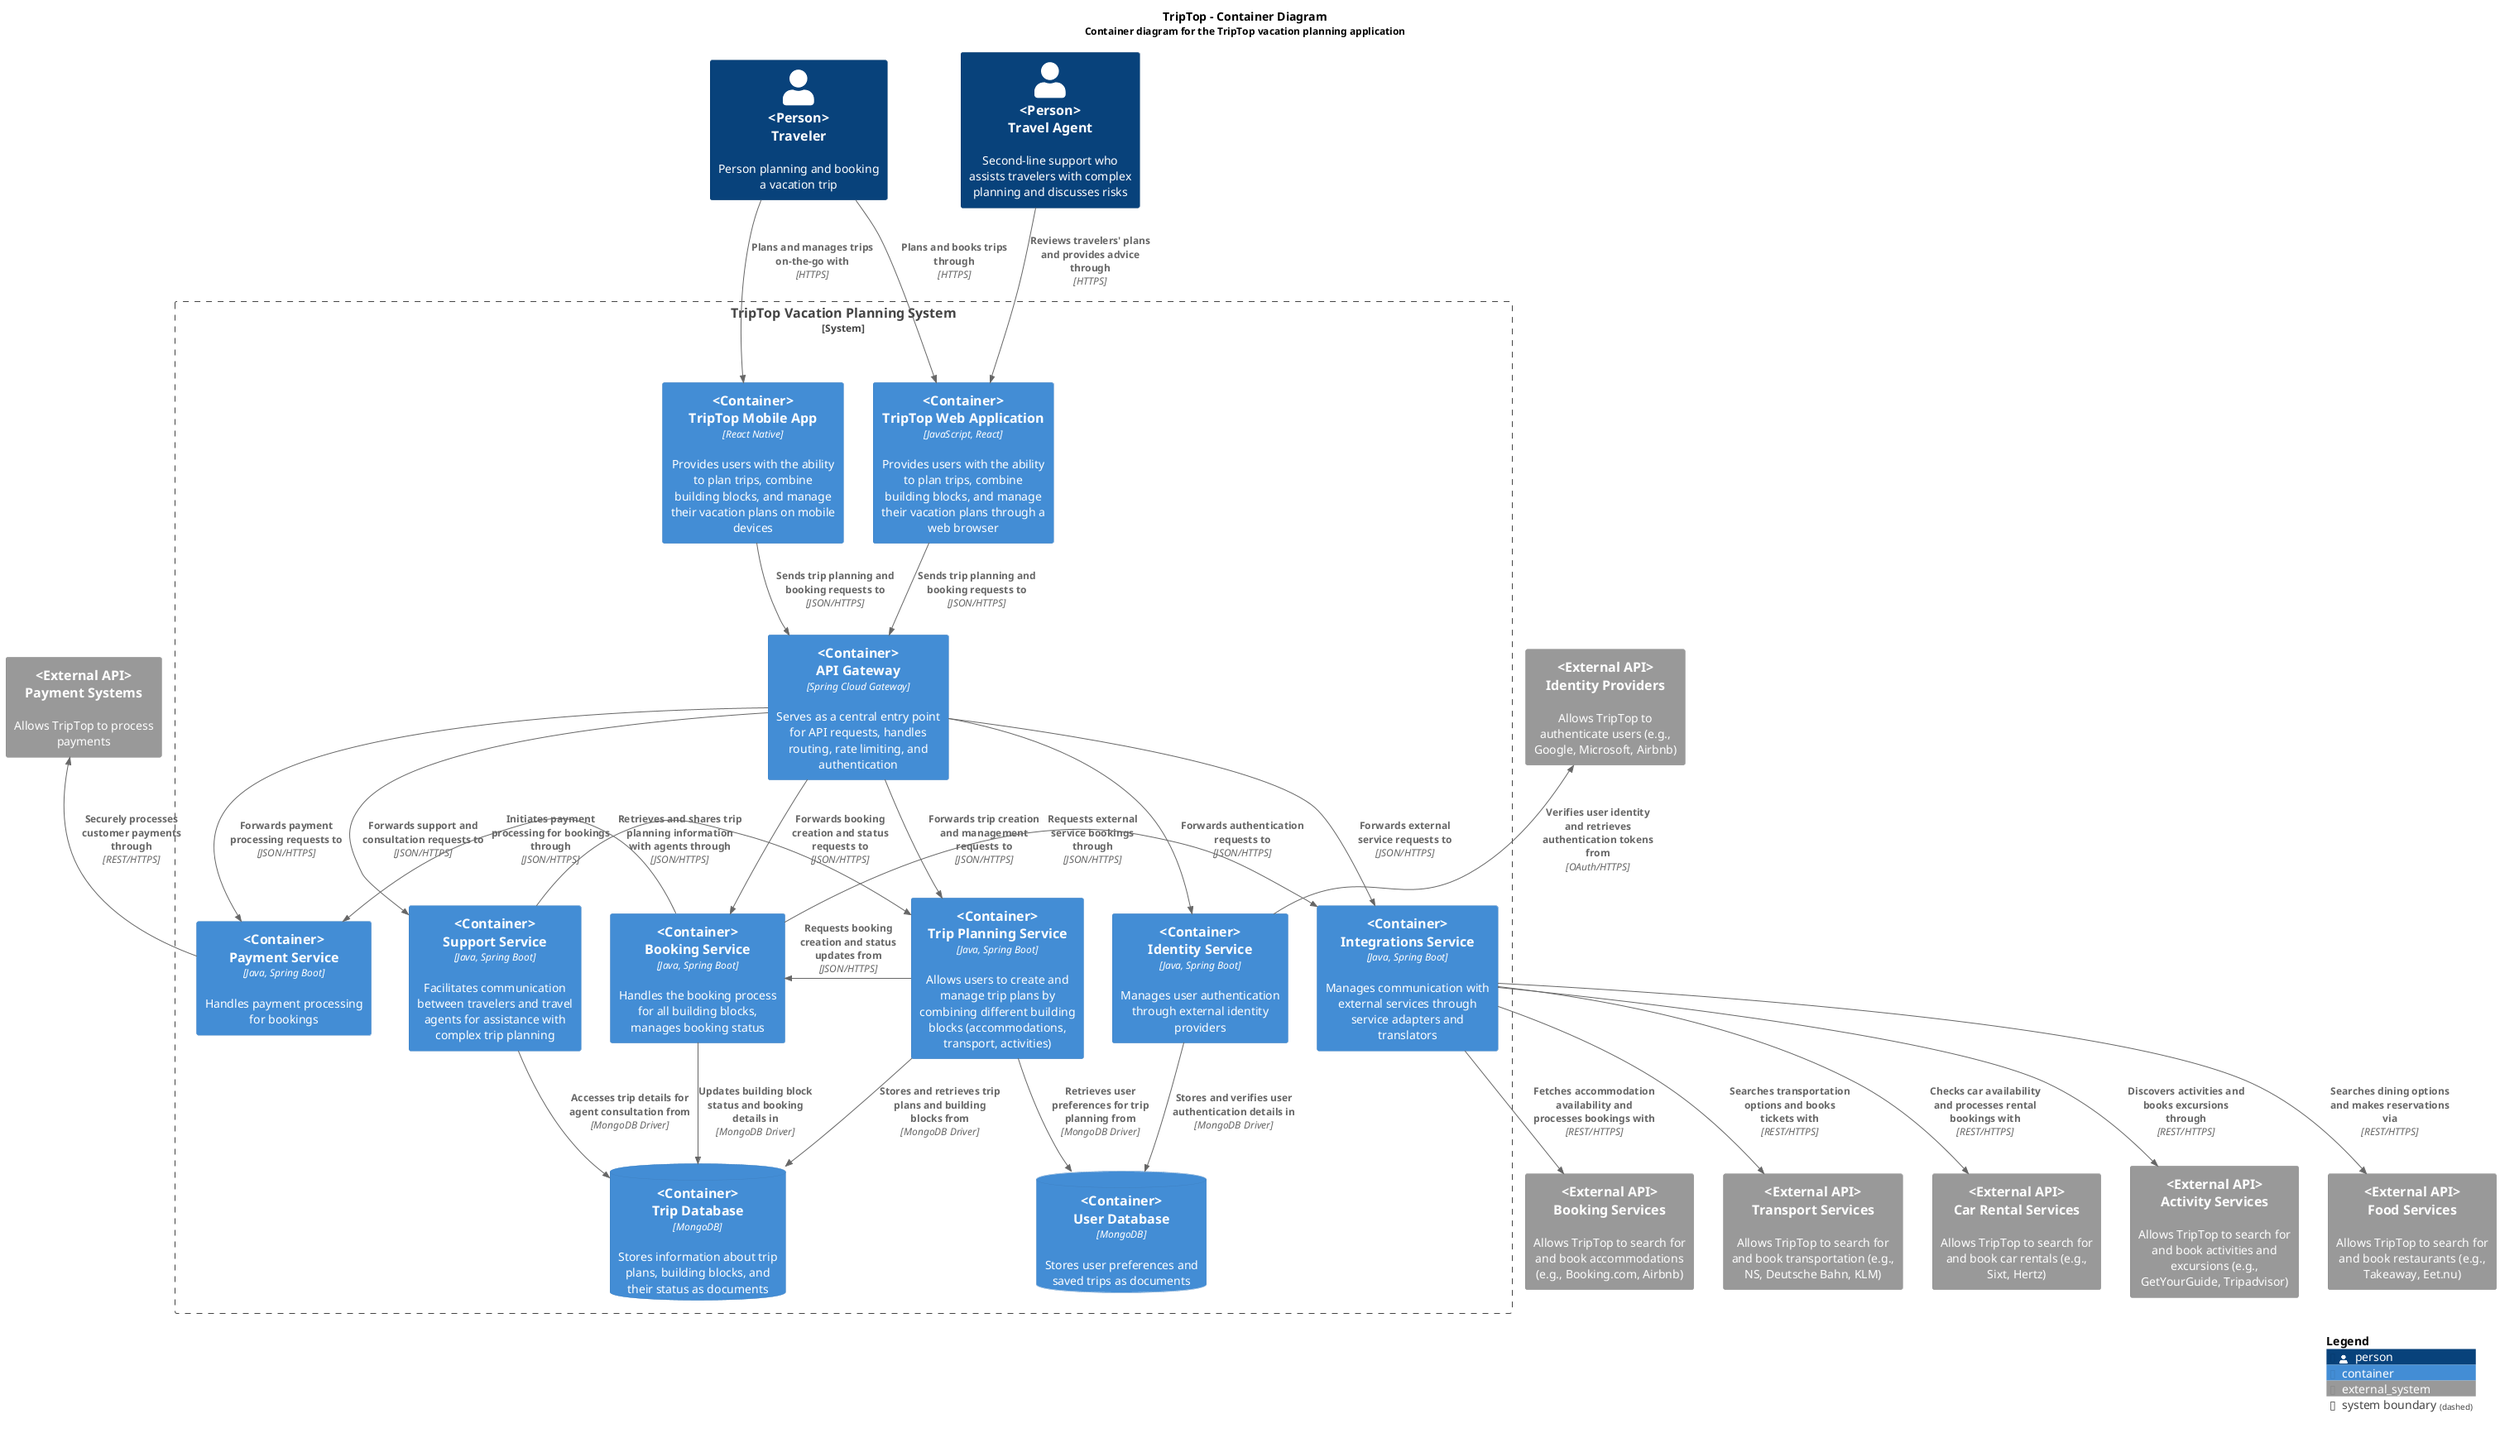 @startuml

title
TripTop - Container Diagram
<font size="12">Container diagram for the TripTop vacation planning application</font>
end title

!include <C4/C4_Context>
!include <C4/C4_Container>

' Layout settings
LAYOUT_TOP_DOWN()
LAYOUT_WITH_LEGEND()


' People/Actors
Person(traveler, "<Person>\nTraveler", "Person planning and booking a vacation trip")
Person(travelAgent, "<Person>\nTravel Agent", "Second-line support who assists travelers with complex planning and discusses risks")

' External Systems - Top/Bottom Rows
System_Ext(identityProviderExt, "<External API>\nIdentity Providers", "Allows TripTop to authenticate users (e.g., Google, Microsoft, Airbnb)")
System_Ext(paymentSystemExt, "<External API>\nPayment Systems", "Allows TripTop to process payments")

' External Systems - Grouped at Bottom
System_Ext(bookingServiceExt, "<External API>\nBooking Services", "Allows TripTop to search for and book accommodations (e.g., Booking.com, Airbnb)")
System_Ext(transportServiceExt, "<External API>\nTransport Services", "Allows TripTop to search for and book transportation (e.g., NS, Deutsche Bahn, KLM)")
System_Ext(carRentalServiceExt, "<External API>\nCar Rental Services", "Allows TripTop to search for and book car rentals (e.g., Sixt, Hertz)")
System_Ext(activityServiceExt, "<External API>\nActivity Services", "Allows TripTop to search for and book activities and excursions (e.g., GetYourGuide, Tripadvisor)")
System_Ext(foodServiceExt, "<External API>\nFood Services", "Allows TripTop to search for and book restaurants (e.g., Takeaway, Eet.nu)")

' TripTop System Boundary
System_Boundary(triptop, "TripTop Vacation Planning System") {
    ' Front-end layer 
    Container(webApplication, "<Container>\nTripTop Web Application", "JavaScript, React", "Provides users with the ability to plan trips, combine building blocks, and manage their vacation plans through a web browser")
    Container(mobileApp, "<Container>\nTripTop Mobile App", "React Native", "Provides users with the ability to plan trips, combine building blocks, and manage their vacation plans on mobile devices")
    
    ' API Gateway layer
    Container(apiGateway, "<Container>\nAPI Gateway", "Spring Cloud Gateway", "Serves as a central entry point for API requests, handles routing, rate limiting, and authentication")
    
    ' Core Services layer
    Container(identityService, "<Container>\nIdentity Service", "Java, Spring Boot", "Manages user authentication through external identity providers")
    Container(supportService, "<Container>\nSupport Service", "Java, Spring Boot", "Facilitates communication between travelers and travel agents for assistance with complex trip planning")
    Container(tripPlanningService, "<Container>\nTrip Planning Service", "Java, Spring Boot", "Allows users to create and manage trip plans by combining different building blocks (accommodations, transport, activities)")
    Container(bookingService, "<Container>\nBooking Service", "Java, Spring Boot", "Handles the booking process for all building blocks, manages booking status")
    Container(paymentService, "<Container>\nPayment Service", "Java, Spring Boot", "Handles payment processing for bookings")
    Container(integrationsService, "<Container>\nIntegrations Service", "Java, Spring Boot", "Manages communication with external services through service adapters and translators")
    
    ' Database layer
    ContainerDb(tripDatabase, "<Container>\nTrip Database", "MongoDB", "Stores information about trip plans, building blocks, and their status as documents")
    ContainerDb(userDatabase, "<Container>\nUser Database", "MongoDB", "Stores user preferences and saved trips as documents")
}

' Relationships - External User to TripTop
Rel_D(traveler, webApplication, "Plans and books trips through", "HTTPS")
Rel_D(traveler, mobileApp, "Plans and manages trips on-the-go with", "HTTPS")
Rel_D(travelAgent, webApplication, "Reviews travelers' plans and provides advice through", "HTTPS")

' Web and Mobile App to API Gateway
Rel_D(webApplication, apiGateway, "Sends trip planning and booking requests to", "JSON/HTTPS")
Rel_D(mobileApp, apiGateway, "Sends trip planning and booking requests to", "JSON/HTTPS")

' API Gateway to Containers
Rel_D(apiGateway, identityService, "Forwards authentication requests to", "JSON/HTTPS")
Rel_D(apiGateway, supportService, "Forwards support and consultation requests to", "JSON/HTTPS")
Rel_D(apiGateway, tripPlanningService, "Forwards trip creation and management requests to", "JSON/HTTPS")
Rel_D(apiGateway, bookingService, "Forwards booking creation and status requests to", "JSON/HTTPS")
Rel_D(apiGateway, paymentService, "Forwards payment processing requests to", "JSON/HTTPS") 
Rel_D(apiGateway, integrationsService, "Forwards external service requests to", "JSON/HTTPS")

' Containers to Databases
Rel_D(tripPlanningService, tripDatabase, "Stores and retrieves trip plans and building blocks from", "MongoDB Driver")
Rel_D(tripPlanningService, userDatabase, "Retrieves user preferences for trip planning from", "MongoDB Driver")
Rel_D(bookingService, tripDatabase, "Updates building block status and booking details in", "MongoDB Driver")
Rel_D(identityService, userDatabase, "Stores and verifies user authentication details in", "MongoDB Driver")
Rel_D(supportService, tripDatabase, "Accesses trip details for agent consultation from", "MongoDB Driver")

' Containers interdependencies
Rel_R(tripPlanningService, bookingService, "Requests booking creation and status updates from", "JSON/HTTPS")
Rel_R(bookingService, paymentService, "Initiates payment processing for bookings through", "JSON/HTTPS")
Rel_R(bookingService, integrationsService, "Requests external service bookings through", "JSON/HTTPS")
Rel_L(supportService, tripPlanningService, "Retrieves and shares trip planning information with agents through", "JSON/HTTPS")

' External Services Integration
Rel_D(integrationsService, bookingServiceExt, "Fetches accommodation availability and processes bookings with", "REST/HTTPS")
Rel_D(integrationsService, transportServiceExt, "Searches transportation options and books tickets with", "REST/HTTPS")
Rel_D(integrationsService, carRentalServiceExt, "Checks car availability and processes rental bookings with", "REST/HTTPS")
Rel_D(integrationsService, activityServiceExt, "Discovers activities and books excursions through", "REST/HTTPS")
Rel_D(integrationsService, foodServiceExt, "Searches dining options and makes reservations via", "REST/HTTPS")
Rel_U(identityService, identityProviderExt, "Verifies user identity and retrieves authentication tokens from", "OAuth/HTTPS")
Rel_U(paymentService, paymentSystemExt, "Securely processes customer payments through", "REST/HTTPS")

SHOW_LEGEND()

@enduml
